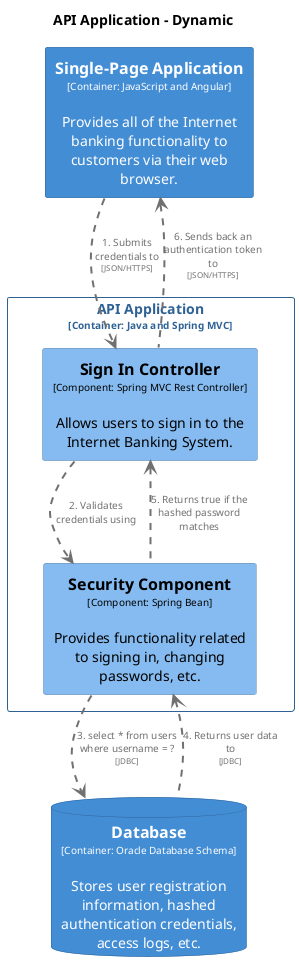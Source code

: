 @startuml
set separator none
title API Application - Dynamic

top to bottom direction

skinparam {
  arrowFontSize 10
  defaultTextAlignment center
  wrapWidth 200
  maxMessageSize 100
}

hide stereotype

skinparam database<<InternetBankingSystem.Database>> {
  BackgroundColor #438dd5
  FontColor #ffffff
  BorderColor #2e6295
  shadowing false
}
skinparam rectangle<<InternetBankingSystem.APIApplication.SecurityComponent>> {
  BackgroundColor #85bbf0
  FontColor #000000
  BorderColor #5d82a8
  shadowing false
}
skinparam rectangle<<InternetBankingSystem.APIApplication.SignInController>> {
  BackgroundColor #85bbf0
  FontColor #000000
  BorderColor #5d82a8
  shadowing false
}
skinparam rectangle<<InternetBankingSystem.SinglePageApplication>> {
  BackgroundColor #438dd5
  FontColor #ffffff
  BorderColor #2e6295
  shadowing false
}
skinparam rectangle<<InternetBankingSystem.APIApplication>> {
  BorderColor #2e6295
  FontColor #2e6295
  shadowing false
}

rectangle "API Application\n<size:10>[Container: Java and Spring MVC]</size>" <<InternetBankingSystem.APIApplication>> {
  rectangle "==Sign In Controller\n<size:10>[Component: Spring MVC Rest Controller]</size>\n\nAllows users to sign in to the Internet Banking System." <<InternetBankingSystem.APIApplication.SignInController>> as InternetBankingSystem.APIApplication.SignInController
  rectangle "==Security Component\n<size:10>[Component: Spring Bean]</size>\n\nProvides functionality related to signing in, changing passwords, etc." <<InternetBankingSystem.APIApplication.SecurityComponent>> as InternetBankingSystem.APIApplication.SecurityComponent
}

rectangle "==Single-Page Application\n<size:10>[Container: JavaScript and Angular]</size>\n\nProvides all of the Internet banking functionality to customers via their web browser." <<InternetBankingSystem.SinglePageApplication>> as InternetBankingSystem.SinglePageApplication
database "==Database\n<size:10>[Container: Oracle Database Schema]</size>\n\nStores user registration information, hashed authentication credentials, access logs, etc." <<InternetBankingSystem.Database>> as InternetBankingSystem.Database

InternetBankingSystem.SinglePageApplication .[#707070,thickness=2].> InternetBankingSystem.APIApplication.SignInController : "<color:#707070>1. Submits credentials to\n<color:#707070><size:8>[JSON/HTTPS]</size>"
InternetBankingSystem.APIApplication.SignInController .[#707070,thickness=2].> InternetBankingSystem.APIApplication.SecurityComponent : "<color:#707070>2. Validates credentials using"
InternetBankingSystem.APIApplication.SecurityComponent .[#707070,thickness=2].> InternetBankingSystem.Database : "<color:#707070>3. select * from users where username = ?\n<color:#707070><size:8>[JDBC]</size>"
InternetBankingSystem.APIApplication.SecurityComponent <.[#707070,thickness=2]. InternetBankingSystem.Database : "<color:#707070>4. Returns user data to\n<color:#707070><size:8>[JDBC]</size>"
InternetBankingSystem.APIApplication.SignInController <.[#707070,thickness=2]. InternetBankingSystem.APIApplication.SecurityComponent : "<color:#707070>5. Returns true if the hashed password matches"
InternetBankingSystem.SinglePageApplication <.[#707070,thickness=2]. InternetBankingSystem.APIApplication.SignInController : "<color:#707070>6. Sends back an authentication token to\n<color:#707070><size:8>[JSON/HTTPS]</size>"
@enduml